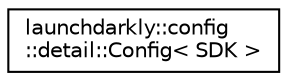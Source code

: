 digraph "Graphical Class Hierarchy"
{
 // LATEX_PDF_SIZE
  edge [fontname="Helvetica",fontsize="10",labelfontname="Helvetica",labelfontsize="10"];
  node [fontname="Helvetica",fontsize="10",shape=record];
  rankdir="LR";
  Node0 [label="launchdarkly::config\l::detail::Config\< SDK \>",height=0.2,width=0.4,color="black", fillcolor="white", style="filled",URL="$structlaunchdarkly_1_1config_1_1detail_1_1Config.html",tooltip=" "];
}

